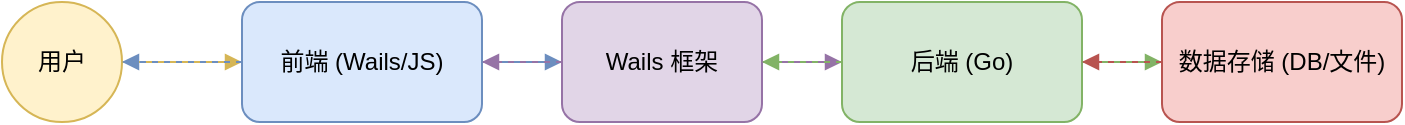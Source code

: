 <mxfile>
  <diagram name="添加自选股业务流程" id="business-flow-add-stock">
    <mxGraphModel dx="1000" dy="1000" grid="1" gridSize="10" guides="1" tooltips="1" connect="1" arrows="1" fold="1" page="1" pageScale="1" pageWidth="827" pageHeight="1169" math="0" shadow="0">
      <root>
        <mxCell id="0" />
        <mxCell id="1" parent="0" />
        <!-- 用户 -->
        <mxCell id="user" value="用户" style="ellipse;whiteSpace=wrap;html=1;fillColor=#fff2cc;strokeColor=#d6b656;" vertex="1" parent="1">
          <mxGeometry x="60" y="120" width="60" height="60" as="geometry" />
        </mxCell>
        <!-- 前端 -->
        <mxCell id="frontend" value="前端 (Wails/JS)" style="rounded=1;whiteSpace=wrap;html=1;fillColor=#dae8fc;strokeColor=#6c8ebf;" vertex="1" parent="1">
          <mxGeometry x="180" y="120" width="120" height="60" as="geometry" />
        </mxCell>
        <!-- Wails 框架 -->
        <mxCell id="wails" value="Wails 框架" style="rounded=1;whiteSpace=wrap;html=1;fillColor=#e1d5e7;strokeColor=#9673a6;" vertex="1" parent="1">
          <mxGeometry x="340" y="120" width="100" height="60" as="geometry" />
        </mxCell>
        <!-- 后端 -->
        <mxCell id="backend" value="后端 (Go)" style="rounded=1;whiteSpace=wrap;html=1;fillColor=#d5e8d4;strokeColor=#82b366;" vertex="1" parent="1">
          <mxGeometry x="480" y="120" width="120" height="60" as="geometry" />
        </mxCell>
        <!-- 数据存储 -->
        <mxCell id="storage" value="数据存储 (DB/文件)" style="rounded=1;whiteSpace=wrap;html=1;fillColor=#f8cecc;strokeColor=#b85450;" vertex="1" parent="1">
          <mxGeometry x="640" y="120" width="120" height="60" as="geometry" />
        </mxCell>
        <!-- 连接线 -->
        <mxCell id="u2f" style="edgeStyle=orthogonalEdgeStyle;endArrow=block;html=1;strokeColor=#d6b656;" edge="1" parent="1" source="user" target="frontend">
          <mxGeometry relative="1" as="geometry" />
        </mxCell>
        <mxCell id="f2w" style="edgeStyle=orthogonalEdgeStyle;endArrow=block;html=1;strokeColor=#6c8ebf;" edge="1" parent="1" source="frontend" target="wails">
          <mxGeometry relative="1" as="geometry" />
        </mxCell>
        <mxCell id="w2b" style="edgeStyle=orthogonalEdgeStyle;endArrow=block;html=1;strokeColor=#9673a6;" edge="1" parent="1" source="wails" target="backend">
          <mxGeometry relative="1" as="geometry" />
        </mxCell>
        <mxCell id="b2s" style="edgeStyle=orthogonalEdgeStyle;endArrow=block;html=1;strokeColor=#82b366;" edge="1" parent="1" source="backend" target="storage">
          <mxGeometry relative="1" as="geometry" />
        </mxCell>
        <mxCell id="s2b" style="edgeStyle=orthogonalEdgeStyle;endArrow=block;html=1;strokeColor=#b85450;dashed=1;" edge="1" parent="1" source="storage" target="backend">
          <mxGeometry relative="1" as="geometry" />
        </mxCell>
        <mxCell id="b2w" style="edgeStyle=orthogonalEdgeStyle;endArrow=block;html=1;strokeColor=#82b366;dashed=1;" edge="1" parent="1" source="backend" target="wails">
          <mxGeometry relative="1" as="geometry" />
        </mxCell>
        <mxCell id="w2f" style="edgeStyle=orthogonalEdgeStyle;endArrow=block;html=1;strokeColor=#9673a6;dashed=1;" edge="1" parent="1" source="wails" target="frontend">
          <mxGeometry relative="1" as="geometry" />
        </mxCell>
        <mxCell id="f2u" style="edgeStyle=orthogonalEdgeStyle;endArrow=block;html=1;strokeColor=#6c8ebf;dashed=1;" edge="1" parent="1" source="frontend" target="user">
          <mxGeometry relative="1" as="geometry" />
        </mxCell>
      </root>
    </mxGraphModel>
  </diagram>
</mxfile> 